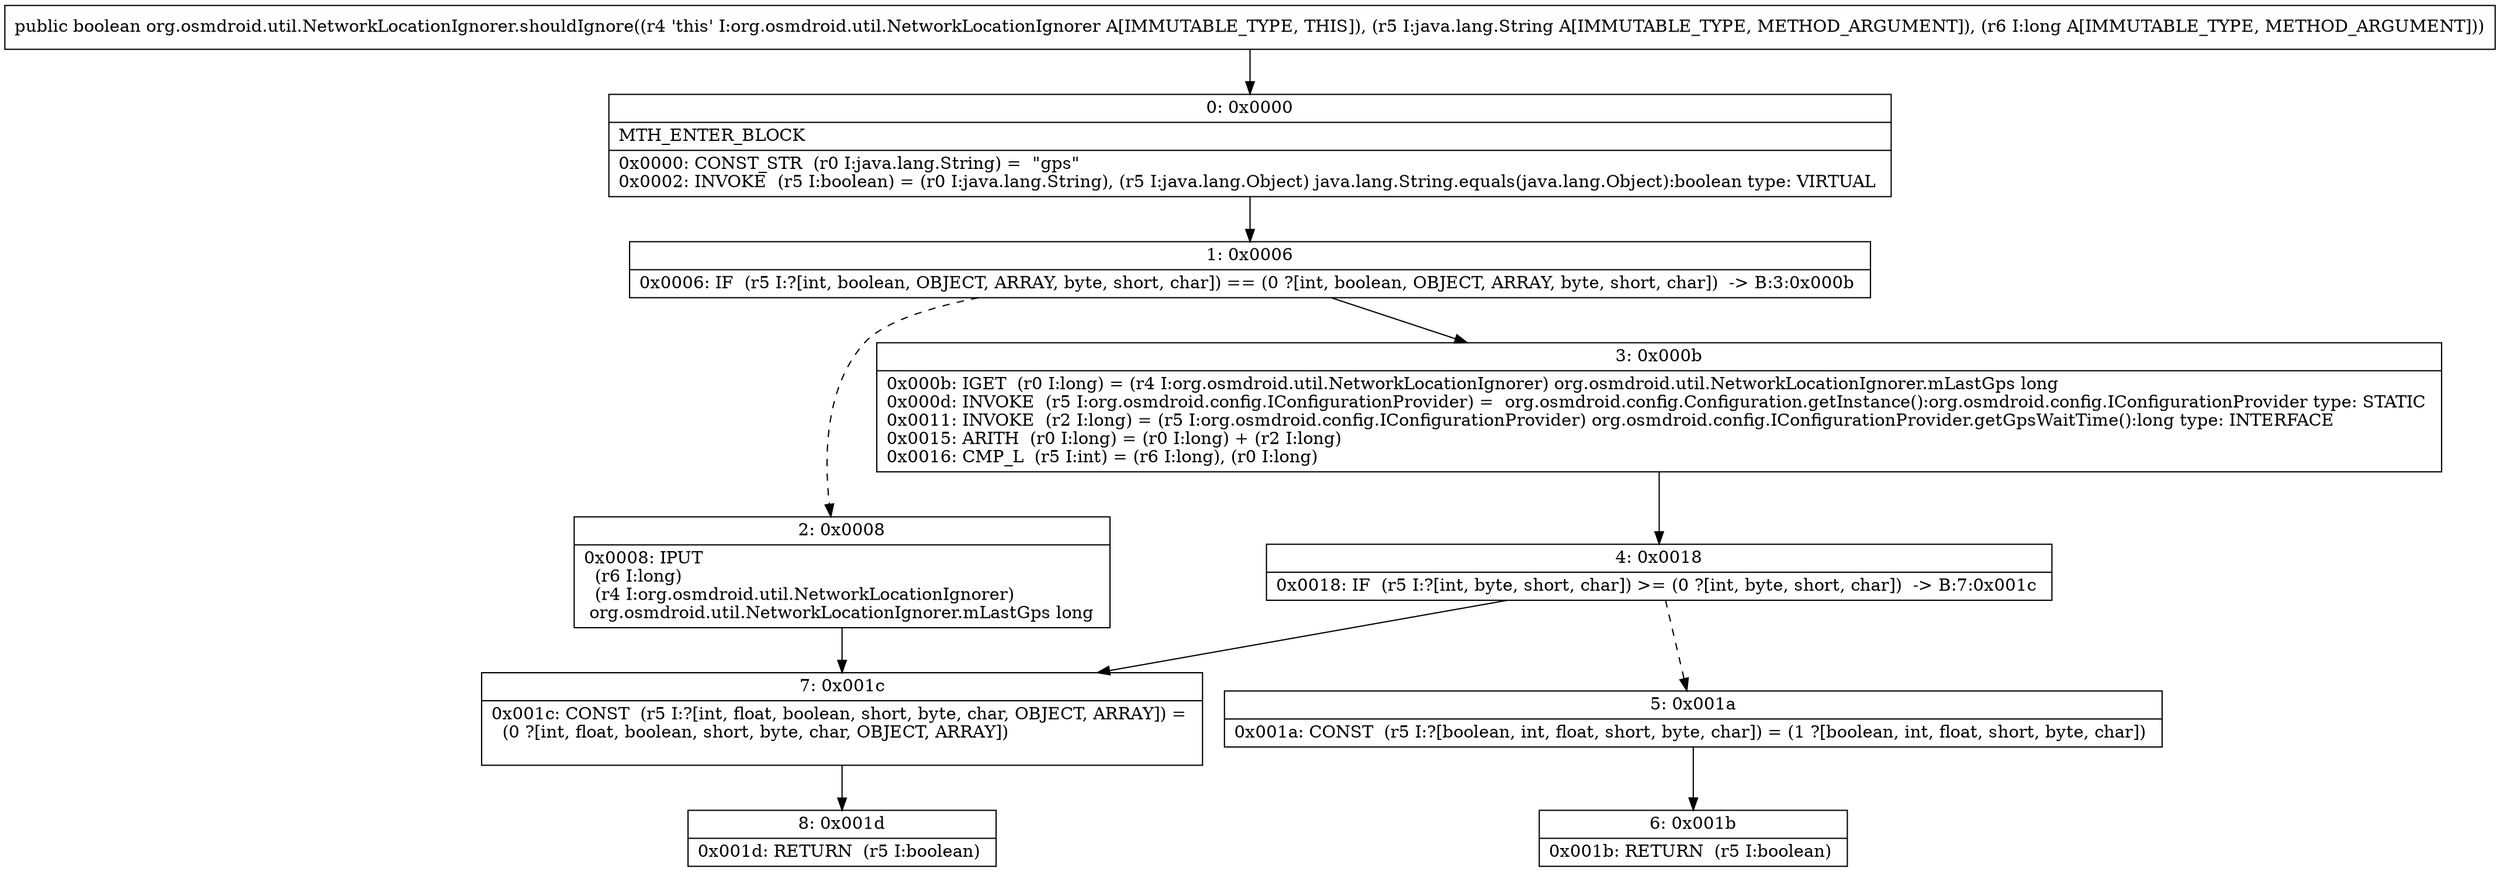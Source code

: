 digraph "CFG fororg.osmdroid.util.NetworkLocationIgnorer.shouldIgnore(Ljava\/lang\/String;J)Z" {
Node_0 [shape=record,label="{0\:\ 0x0000|MTH_ENTER_BLOCK\l|0x0000: CONST_STR  (r0 I:java.lang.String) =  \"gps\" \l0x0002: INVOKE  (r5 I:boolean) = (r0 I:java.lang.String), (r5 I:java.lang.Object) java.lang.String.equals(java.lang.Object):boolean type: VIRTUAL \l}"];
Node_1 [shape=record,label="{1\:\ 0x0006|0x0006: IF  (r5 I:?[int, boolean, OBJECT, ARRAY, byte, short, char]) == (0 ?[int, boolean, OBJECT, ARRAY, byte, short, char])  \-\> B:3:0x000b \l}"];
Node_2 [shape=record,label="{2\:\ 0x0008|0x0008: IPUT  \l  (r6 I:long)\l  (r4 I:org.osmdroid.util.NetworkLocationIgnorer)\l org.osmdroid.util.NetworkLocationIgnorer.mLastGps long \l}"];
Node_3 [shape=record,label="{3\:\ 0x000b|0x000b: IGET  (r0 I:long) = (r4 I:org.osmdroid.util.NetworkLocationIgnorer) org.osmdroid.util.NetworkLocationIgnorer.mLastGps long \l0x000d: INVOKE  (r5 I:org.osmdroid.config.IConfigurationProvider) =  org.osmdroid.config.Configuration.getInstance():org.osmdroid.config.IConfigurationProvider type: STATIC \l0x0011: INVOKE  (r2 I:long) = (r5 I:org.osmdroid.config.IConfigurationProvider) org.osmdroid.config.IConfigurationProvider.getGpsWaitTime():long type: INTERFACE \l0x0015: ARITH  (r0 I:long) = (r0 I:long) + (r2 I:long) \l0x0016: CMP_L  (r5 I:int) = (r6 I:long), (r0 I:long) \l}"];
Node_4 [shape=record,label="{4\:\ 0x0018|0x0018: IF  (r5 I:?[int, byte, short, char]) \>= (0 ?[int, byte, short, char])  \-\> B:7:0x001c \l}"];
Node_5 [shape=record,label="{5\:\ 0x001a|0x001a: CONST  (r5 I:?[boolean, int, float, short, byte, char]) = (1 ?[boolean, int, float, short, byte, char]) \l}"];
Node_6 [shape=record,label="{6\:\ 0x001b|0x001b: RETURN  (r5 I:boolean) \l}"];
Node_7 [shape=record,label="{7\:\ 0x001c|0x001c: CONST  (r5 I:?[int, float, boolean, short, byte, char, OBJECT, ARRAY]) = \l  (0 ?[int, float, boolean, short, byte, char, OBJECT, ARRAY])\l \l}"];
Node_8 [shape=record,label="{8\:\ 0x001d|0x001d: RETURN  (r5 I:boolean) \l}"];
MethodNode[shape=record,label="{public boolean org.osmdroid.util.NetworkLocationIgnorer.shouldIgnore((r4 'this' I:org.osmdroid.util.NetworkLocationIgnorer A[IMMUTABLE_TYPE, THIS]), (r5 I:java.lang.String A[IMMUTABLE_TYPE, METHOD_ARGUMENT]), (r6 I:long A[IMMUTABLE_TYPE, METHOD_ARGUMENT])) }"];
MethodNode -> Node_0;
Node_0 -> Node_1;
Node_1 -> Node_2[style=dashed];
Node_1 -> Node_3;
Node_2 -> Node_7;
Node_3 -> Node_4;
Node_4 -> Node_5[style=dashed];
Node_4 -> Node_7;
Node_5 -> Node_6;
Node_7 -> Node_8;
}

